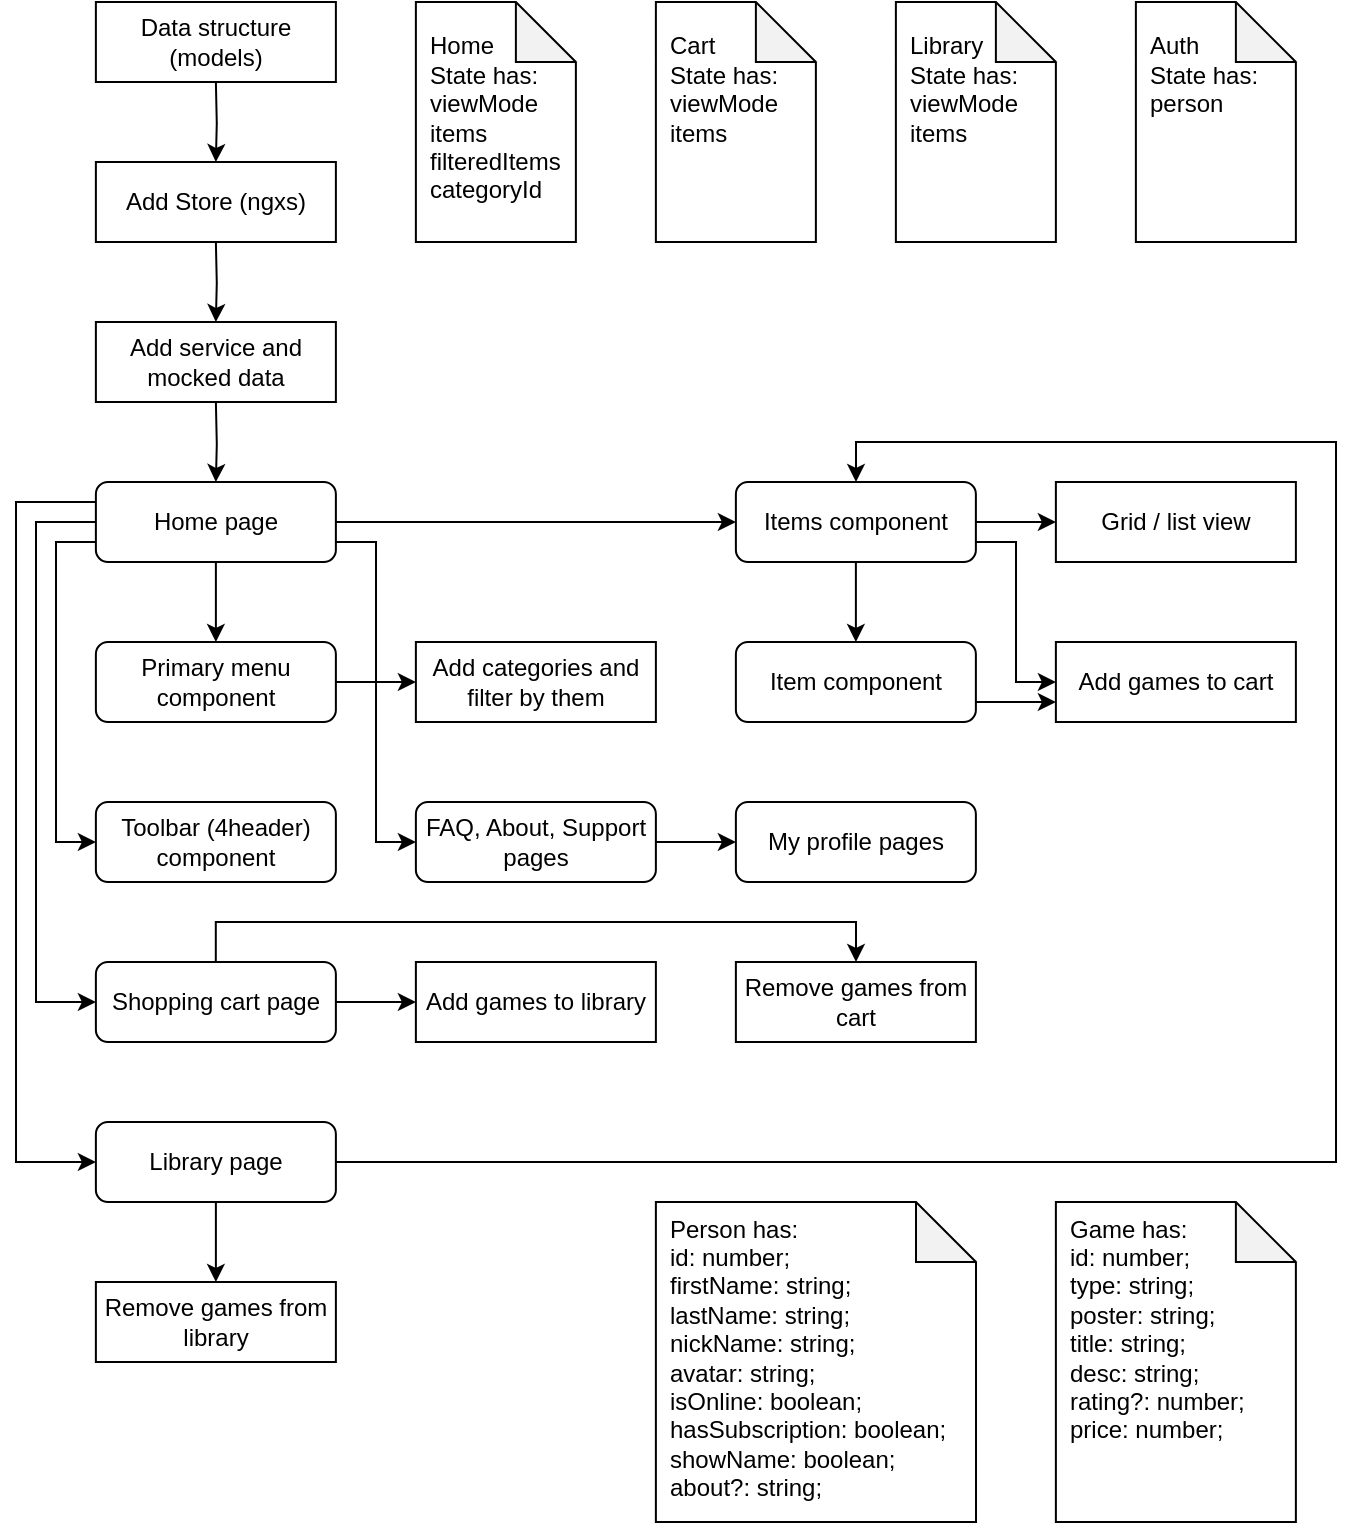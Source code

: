 <mxfile>
    <diagram id="oeBgFCAx1j57w_pPiWhV" name="Page-1">
        <mxGraphModel dx="862" dy="502" grid="1" gridSize="10" guides="1" tooltips="1" connect="1" arrows="1" fold="1" page="1" pageScale="1" pageWidth="827" pageHeight="1169" math="0" shadow="0">
            <root>
                <mxCell id="0"/>
                <mxCell id="1" parent="0"/>
                <mxCell id="3HgPZJwxV_7tqWp-2kIc-13" style="edgeStyle=orthogonalEdgeStyle;rounded=0;orthogonalLoop=1;jettySize=auto;html=1;" parent="1" source="jlrF30F-jae_WB2uz2bT-1" edge="1">
                    <mxGeometry relative="1" as="geometry">
                        <mxPoint x="239.94" y="380" as="targetPoint"/>
                    </mxGeometry>
                </mxCell>
                <mxCell id="3HgPZJwxV_7tqWp-2kIc-28" value="" style="edgeStyle=orthogonalEdgeStyle;rounded=0;orthogonalLoop=1;jettySize=auto;html=1;" parent="1" source="3HgPZJwxV_7tqWp-2kIc-3" target="3HgPZJwxV_7tqWp-2kIc-2" edge="1">
                    <mxGeometry relative="1" as="geometry">
                        <Array as="points">
                            <mxPoint x="60" y="310"/>
                            <mxPoint x="60" y="460"/>
                        </Array>
                    </mxGeometry>
                </mxCell>
                <mxCell id="jlrF30F-jae_WB2uz2bT-1" value="Primary menu component" style="rounded=1;whiteSpace=wrap;html=1;" parent="1" vertex="1">
                    <mxGeometry x="79.94" y="360" width="120" height="40" as="geometry"/>
                </mxCell>
                <mxCell id="3HgPZJwxV_7tqWp-2kIc-19" style="edgeStyle=orthogonalEdgeStyle;rounded=0;orthogonalLoop=1;jettySize=auto;html=1;entryX=0;entryY=0.5;entryDx=0;entryDy=0;exitX=1;exitY=0.5;exitDx=0;exitDy=0;" parent="1" source="3HgPZJwxV_7tqWp-2kIc-3" target="3HgPZJwxV_7tqWp-2kIc-18" edge="1">
                    <mxGeometry relative="1" as="geometry"/>
                </mxCell>
                <mxCell id="3HgPZJwxV_7tqWp-2kIc-2" value="Toolbar (4header)&lt;br&gt;component" style="rounded=1;whiteSpace=wrap;html=1;" parent="1" vertex="1">
                    <mxGeometry x="79.94" y="440" width="120" height="40" as="geometry"/>
                </mxCell>
                <mxCell id="3HgPZJwxV_7tqWp-2kIc-12" style="edgeStyle=orthogonalEdgeStyle;rounded=0;orthogonalLoop=1;jettySize=auto;html=1;" parent="1" source="3HgPZJwxV_7tqWp-2kIc-3" target="jlrF30F-jae_WB2uz2bT-1" edge="1">
                    <mxGeometry relative="1" as="geometry"/>
                </mxCell>
                <mxCell id="3HgPZJwxV_7tqWp-2kIc-29" style="edgeStyle=orthogonalEdgeStyle;rounded=0;orthogonalLoop=1;jettySize=auto;html=1;" parent="1" source="3HgPZJwxV_7tqWp-2kIc-3" target="3HgPZJwxV_7tqWp-2kIc-26" edge="1">
                    <mxGeometry relative="1" as="geometry">
                        <Array as="points">
                            <mxPoint x="50" y="300"/>
                            <mxPoint x="50" y="540"/>
                        </Array>
                    </mxGeometry>
                </mxCell>
                <mxCell id="3HgPZJwxV_7tqWp-2kIc-31" style="edgeStyle=orthogonalEdgeStyle;rounded=0;orthogonalLoop=1;jettySize=auto;html=1;" parent="1" source="3HgPZJwxV_7tqWp-2kIc-3" target="3HgPZJwxV_7tqWp-2kIc-30" edge="1">
                    <mxGeometry relative="1" as="geometry">
                        <Array as="points">
                            <mxPoint x="40" y="290"/>
                            <mxPoint x="40" y="620"/>
                        </Array>
                    </mxGeometry>
                </mxCell>
                <mxCell id="3HgPZJwxV_7tqWp-2kIc-33" style="edgeStyle=orthogonalEdgeStyle;rounded=0;orthogonalLoop=1;jettySize=auto;html=1;" parent="1" source="3HgPZJwxV_7tqWp-2kIc-18" edge="1">
                    <mxGeometry relative="1" as="geometry">
                        <Array as="points">
                            <mxPoint x="540" y="310"/>
                            <mxPoint x="540" y="380"/>
                        </Array>
                        <mxPoint x="559.94" y="380.029" as="targetPoint"/>
                    </mxGeometry>
                </mxCell>
                <mxCell id="3HgPZJwxV_7tqWp-2kIc-40" style="edgeStyle=orthogonalEdgeStyle;rounded=0;orthogonalLoop=1;jettySize=auto;html=1;" parent="1" source="3HgPZJwxV_7tqWp-2kIc-3" target="3HgPZJwxV_7tqWp-2kIc-15" edge="1">
                    <mxGeometry relative="1" as="geometry">
                        <Array as="points">
                            <mxPoint x="220" y="310"/>
                            <mxPoint x="220" y="460"/>
                        </Array>
                    </mxGeometry>
                </mxCell>
                <mxCell id="3HgPZJwxV_7tqWp-2kIc-3" value="Home page" style="rounded=1;whiteSpace=wrap;html=1;" parent="1" vertex="1">
                    <mxGeometry x="79.94" y="280" width="120" height="40" as="geometry"/>
                </mxCell>
                <mxCell id="3HgPZJwxV_7tqWp-2kIc-7" style="edgeStyle=orthogonalEdgeStyle;rounded=0;orthogonalLoop=1;jettySize=auto;html=1;entryX=0.5;entryY=0;entryDx=0;entryDy=0;" parent="1" edge="1">
                    <mxGeometry relative="1" as="geometry">
                        <mxPoint x="139.94" y="80" as="sourcePoint"/>
                        <mxPoint x="139.94" y="120" as="targetPoint"/>
                    </mxGeometry>
                </mxCell>
                <mxCell id="3HgPZJwxV_7tqWp-2kIc-8" style="edgeStyle=orthogonalEdgeStyle;rounded=0;orthogonalLoop=1;jettySize=auto;html=1;entryX=0.5;entryY=0;entryDx=0;entryDy=0;" parent="1" edge="1">
                    <mxGeometry relative="1" as="geometry">
                        <mxPoint x="139.94" y="160" as="sourcePoint"/>
                        <mxPoint x="139.94" y="200" as="targetPoint"/>
                    </mxGeometry>
                </mxCell>
                <mxCell id="3HgPZJwxV_7tqWp-2kIc-9" style="edgeStyle=orthogonalEdgeStyle;rounded=0;orthogonalLoop=1;jettySize=auto;html=1;entryX=0.5;entryY=0;entryDx=0;entryDy=0;" parent="1" target="3HgPZJwxV_7tqWp-2kIc-3" edge="1">
                    <mxGeometry relative="1" as="geometry">
                        <mxPoint x="139.94" y="240" as="sourcePoint"/>
                    </mxGeometry>
                </mxCell>
                <mxCell id="3HgPZJwxV_7tqWp-2kIc-22" style="edgeStyle=orthogonalEdgeStyle;rounded=0;orthogonalLoop=1;jettySize=auto;html=1;" parent="1" source="3HgPZJwxV_7tqWp-2kIc-15" target="3HgPZJwxV_7tqWp-2kIc-21" edge="1">
                    <mxGeometry relative="1" as="geometry"/>
                </mxCell>
                <mxCell id="3HgPZJwxV_7tqWp-2kIc-15" value="FAQ, About, Support pages" style="rounded=1;whiteSpace=wrap;html=1;" parent="1" vertex="1">
                    <mxGeometry x="239.94" y="440" width="120" height="40" as="geometry"/>
                </mxCell>
                <mxCell id="3HgPZJwxV_7tqWp-2kIc-20" style="edgeStyle=orthogonalEdgeStyle;rounded=0;orthogonalLoop=1;jettySize=auto;html=1;" parent="1" source="3HgPZJwxV_7tqWp-2kIc-18" edge="1">
                    <mxGeometry relative="1" as="geometry">
                        <mxPoint x="559.94" y="300" as="targetPoint"/>
                    </mxGeometry>
                </mxCell>
                <mxCell id="3HgPZJwxV_7tqWp-2kIc-25" style="edgeStyle=orthogonalEdgeStyle;rounded=0;orthogonalLoop=1;jettySize=auto;html=1;entryX=0.5;entryY=0;entryDx=0;entryDy=0;" parent="1" source="3HgPZJwxV_7tqWp-2kIc-18" target="3HgPZJwxV_7tqWp-2kIc-24" edge="1">
                    <mxGeometry relative="1" as="geometry"/>
                </mxCell>
                <mxCell id="3HgPZJwxV_7tqWp-2kIc-18" value="Items component" style="rounded=1;whiteSpace=wrap;html=1;" parent="1" vertex="1">
                    <mxGeometry x="399.94" y="280" width="120" height="40" as="geometry"/>
                </mxCell>
                <mxCell id="3HgPZJwxV_7tqWp-2kIc-21" value="My profile pages" style="rounded=1;whiteSpace=wrap;html=1;" parent="1" vertex="1">
                    <mxGeometry x="399.94" y="440" width="120" height="40" as="geometry"/>
                </mxCell>
                <mxCell id="3HgPZJwxV_7tqWp-2kIc-23" value="Game has:&lt;br&gt;&lt;div&gt;id: number;&lt;/div&gt;&lt;div&gt;type: string;&lt;/div&gt;&lt;div&gt;poster: string;&lt;/div&gt;&lt;div&gt;title: string;&lt;/div&gt;&lt;div&gt;desc: string;&lt;/div&gt;&lt;div&gt;rating?: number;&lt;/div&gt;&lt;div&gt;price: number;&lt;/div&gt;&lt;div&gt;&lt;br&gt;&lt;/div&gt;&lt;div&gt;&lt;br&gt;&lt;/div&gt;" style="shape=note;whiteSpace=wrap;html=1;backgroundOutline=1;darkOpacity=0.05;align=left;spacingLeft=5;spacingBottom=5;" parent="1" vertex="1">
                    <mxGeometry x="559.94" y="640" width="120" height="160" as="geometry"/>
                </mxCell>
                <mxCell id="3HgPZJwxV_7tqWp-2kIc-36" style="edgeStyle=orthogonalEdgeStyle;rounded=0;orthogonalLoop=1;jettySize=auto;html=1;" parent="1" source="3HgPZJwxV_7tqWp-2kIc-24" edge="1">
                    <mxGeometry relative="1" as="geometry">
                        <Array as="points">
                            <mxPoint x="540" y="390"/>
                            <mxPoint x="540" y="390"/>
                        </Array>
                        <mxPoint x="559.94" y="390.029" as="targetPoint"/>
                    </mxGeometry>
                </mxCell>
                <mxCell id="3HgPZJwxV_7tqWp-2kIc-24" value="Item component" style="rounded=1;whiteSpace=wrap;html=1;" parent="1" vertex="1">
                    <mxGeometry x="399.94" y="360" width="120" height="40" as="geometry"/>
                </mxCell>
                <mxCell id="3HgPZJwxV_7tqWp-2kIc-37" style="edgeStyle=orthogonalEdgeStyle;rounded=0;orthogonalLoop=1;jettySize=auto;html=1;" parent="1" source="3HgPZJwxV_7tqWp-2kIc-26" edge="1">
                    <mxGeometry relative="1" as="geometry">
                        <mxPoint x="239.94" y="540.0" as="targetPoint"/>
                    </mxGeometry>
                </mxCell>
                <mxCell id="0Njf7jkGyJLeU8FyPaxW-11" style="edgeStyle=orthogonalEdgeStyle;rounded=0;orthogonalLoop=1;jettySize=auto;html=1;" parent="1" source="3HgPZJwxV_7tqWp-2kIc-26" target="0Njf7jkGyJLeU8FyPaxW-8" edge="1">
                    <mxGeometry relative="1" as="geometry">
                        <Array as="points">
                            <mxPoint x="140" y="500"/>
                            <mxPoint x="460" y="500"/>
                        </Array>
                    </mxGeometry>
                </mxCell>
                <mxCell id="3HgPZJwxV_7tqWp-2kIc-26" value="Shopping cart page" style="rounded=1;whiteSpace=wrap;html=1;" parent="1" vertex="1">
                    <mxGeometry x="79.94" y="520" width="120" height="40" as="geometry"/>
                </mxCell>
                <mxCell id="3HgPZJwxV_7tqWp-2kIc-38" style="edgeStyle=orthogonalEdgeStyle;rounded=0;orthogonalLoop=1;jettySize=auto;html=1;" parent="1" source="3HgPZJwxV_7tqWp-2kIc-30" target="3HgPZJwxV_7tqWp-2kIc-18" edge="1">
                    <mxGeometry relative="1" as="geometry">
                        <Array as="points">
                            <mxPoint x="700" y="620"/>
                            <mxPoint x="700" y="260"/>
                            <mxPoint x="460" y="260"/>
                        </Array>
                    </mxGeometry>
                </mxCell>
                <mxCell id="0Njf7jkGyJLeU8FyPaxW-10" style="edgeStyle=orthogonalEdgeStyle;rounded=0;orthogonalLoop=1;jettySize=auto;html=1;entryX=0.5;entryY=0;entryDx=0;entryDy=0;" parent="1" source="3HgPZJwxV_7tqWp-2kIc-30" target="0Njf7jkGyJLeU8FyPaxW-9" edge="1">
                    <mxGeometry relative="1" as="geometry"/>
                </mxCell>
                <mxCell id="3HgPZJwxV_7tqWp-2kIc-30" value="Library page" style="rounded=1;whiteSpace=wrap;html=1;" parent="1" vertex="1">
                    <mxGeometry x="79.94" y="600" width="120" height="40" as="geometry"/>
                </mxCell>
                <mxCell id="2" value="Data structure (models)" style="rounded=0;whiteSpace=wrap;html=1;fillColor=none;" parent="1" vertex="1">
                    <mxGeometry x="79.94" y="40" width="120" height="40" as="geometry"/>
                </mxCell>
                <mxCell id="3" value="Add Store (ngxs)" style="rounded=0;whiteSpace=wrap;html=1;fillColor=none;" parent="1" vertex="1">
                    <mxGeometry x="79.94" y="120" width="120" height="40" as="geometry"/>
                </mxCell>
                <mxCell id="4" value="Add service and mocked data" style="rounded=0;whiteSpace=wrap;html=1;fillColor=none;" parent="1" vertex="1">
                    <mxGeometry x="79.94" y="200" width="120" height="40" as="geometry"/>
                </mxCell>
                <mxCell id="5" value="Add categories and filter by them" style="rounded=0;whiteSpace=wrap;html=1;fillColor=none;" parent="1" vertex="1">
                    <mxGeometry x="239.94" y="360" width="120" height="40" as="geometry"/>
                </mxCell>
                <mxCell id="6" value="Add games to library" style="rounded=0;whiteSpace=wrap;html=1;fillColor=none;" parent="1" vertex="1">
                    <mxGeometry x="239.94" y="520" width="120" height="40" as="geometry"/>
                </mxCell>
                <mxCell id="7" value="Grid / list view" style="rounded=0;whiteSpace=wrap;html=1;fillColor=none;" parent="1" vertex="1">
                    <mxGeometry x="559.94" y="280" width="120" height="40" as="geometry"/>
                </mxCell>
                <mxCell id="8" value="Add games to cart" style="rounded=0;whiteSpace=wrap;html=1;fillColor=none;" parent="1" vertex="1">
                    <mxGeometry x="559.94" y="360" width="120" height="40" as="geometry"/>
                </mxCell>
                <mxCell id="0Njf7jkGyJLeU8FyPaxW-8" value="Remove games from cart" style="rounded=0;whiteSpace=wrap;html=1;fillColor=none;" parent="1" vertex="1">
                    <mxGeometry x="399.94" y="520" width="120" height="40" as="geometry"/>
                </mxCell>
                <mxCell id="0Njf7jkGyJLeU8FyPaxW-9" value="Remove games from library" style="rounded=0;whiteSpace=wrap;html=1;fillColor=none;" parent="1" vertex="1">
                    <mxGeometry x="79.94" y="680" width="120" height="40" as="geometry"/>
                </mxCell>
                <mxCell id="9" value="&lt;br&gt;Library&lt;br&gt;State has:&lt;br&gt;viewMode&lt;br&gt;items&lt;br&gt;&lt;br&gt;&lt;br&gt;&lt;br&gt;" style="shape=note;whiteSpace=wrap;html=1;backgroundOutline=1;darkOpacity=0.05;align=left;spacingLeft=5;spacingBottom=5;" vertex="1" parent="1">
                    <mxGeometry x="479.94" y="40" width="80" height="120" as="geometry"/>
                </mxCell>
                <mxCell id="10" value="&lt;br&gt;Cart&lt;br&gt;State has:&lt;br&gt;viewMode&lt;br&gt;items&lt;br&gt;&lt;br&gt;&lt;br&gt;&lt;br&gt;" style="shape=note;whiteSpace=wrap;html=1;backgroundOutline=1;darkOpacity=0.05;align=left;spacingLeft=5;spacingBottom=5;" vertex="1" parent="1">
                    <mxGeometry x="359.94" y="40" width="80" height="120" as="geometry"/>
                </mxCell>
                <mxCell id="11" value="&lt;br&gt;Home&lt;br&gt;State has:&lt;br&gt;viewMode&lt;br&gt;items&lt;br&gt;filteredItems&lt;br&gt;categoryId&lt;br&gt;&lt;br&gt;" style="shape=note;whiteSpace=wrap;html=1;backgroundOutline=1;darkOpacity=0.05;align=left;spacingLeft=5;spacingBottom=5;" vertex="1" parent="1">
                    <mxGeometry x="239.94" y="40" width="80" height="120" as="geometry"/>
                </mxCell>
                <mxCell id="13" value="&lt;br&gt;Auth&lt;br&gt;State has:&lt;br&gt;person&lt;br&gt;&lt;br&gt;&lt;br&gt;&lt;br&gt;&lt;br&gt;" style="shape=note;whiteSpace=wrap;html=1;backgroundOutline=1;darkOpacity=0.05;align=left;spacingLeft=5;spacingBottom=5;" vertex="1" parent="1">
                    <mxGeometry x="599.94" y="40" width="80" height="120" as="geometry"/>
                </mxCell>
                <mxCell id="14" value="Person has:&lt;br&gt;&lt;span&gt;id: number;&lt;/span&gt;&lt;div&gt;firstName: string;&lt;/div&gt;&lt;div&gt;lastName: string;&lt;/div&gt;&lt;div&gt;nickName: string;&lt;/div&gt;&lt;div&gt;avatar: string;&lt;/div&gt;&lt;div&gt;isOnline: boolean;&lt;/div&gt;&lt;div&gt;hasSubscription: boolean;&lt;/div&gt;&lt;div&gt;showName: boolean;&lt;/div&gt;&lt;div&gt;about?: string;&lt;/div&gt;" style="shape=note;whiteSpace=wrap;html=1;backgroundOutline=1;darkOpacity=0.05;align=left;spacingLeft=5;spacingBottom=5;" vertex="1" parent="1">
                    <mxGeometry x="359.94" y="640" width="160.06" height="160" as="geometry"/>
                </mxCell>
            </root>
        </mxGraphModel>
    </diagram>
</mxfile>